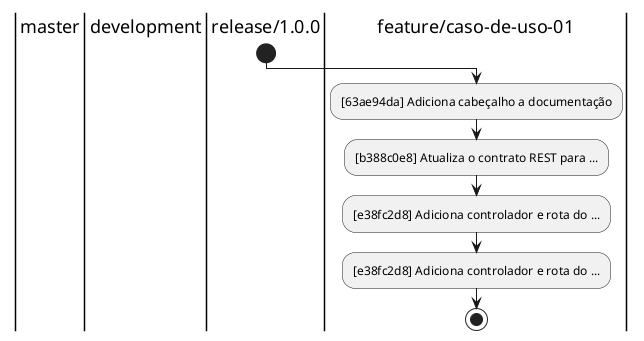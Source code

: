 @startuml
|master|
|development|
|release/1.0.0|
start
|feature/caso-de-uso-01|
  :[63ae94da] Adiciona cabeçalho a documentação;
  :[b388c0e8] Atualiza o contrato REST para ...;
  :[e38fc2d8] Adiciona controlador e rota do ...;
  :[e38fc2d8] Adiciona controlador e rota do ...;
stop
@enduml
